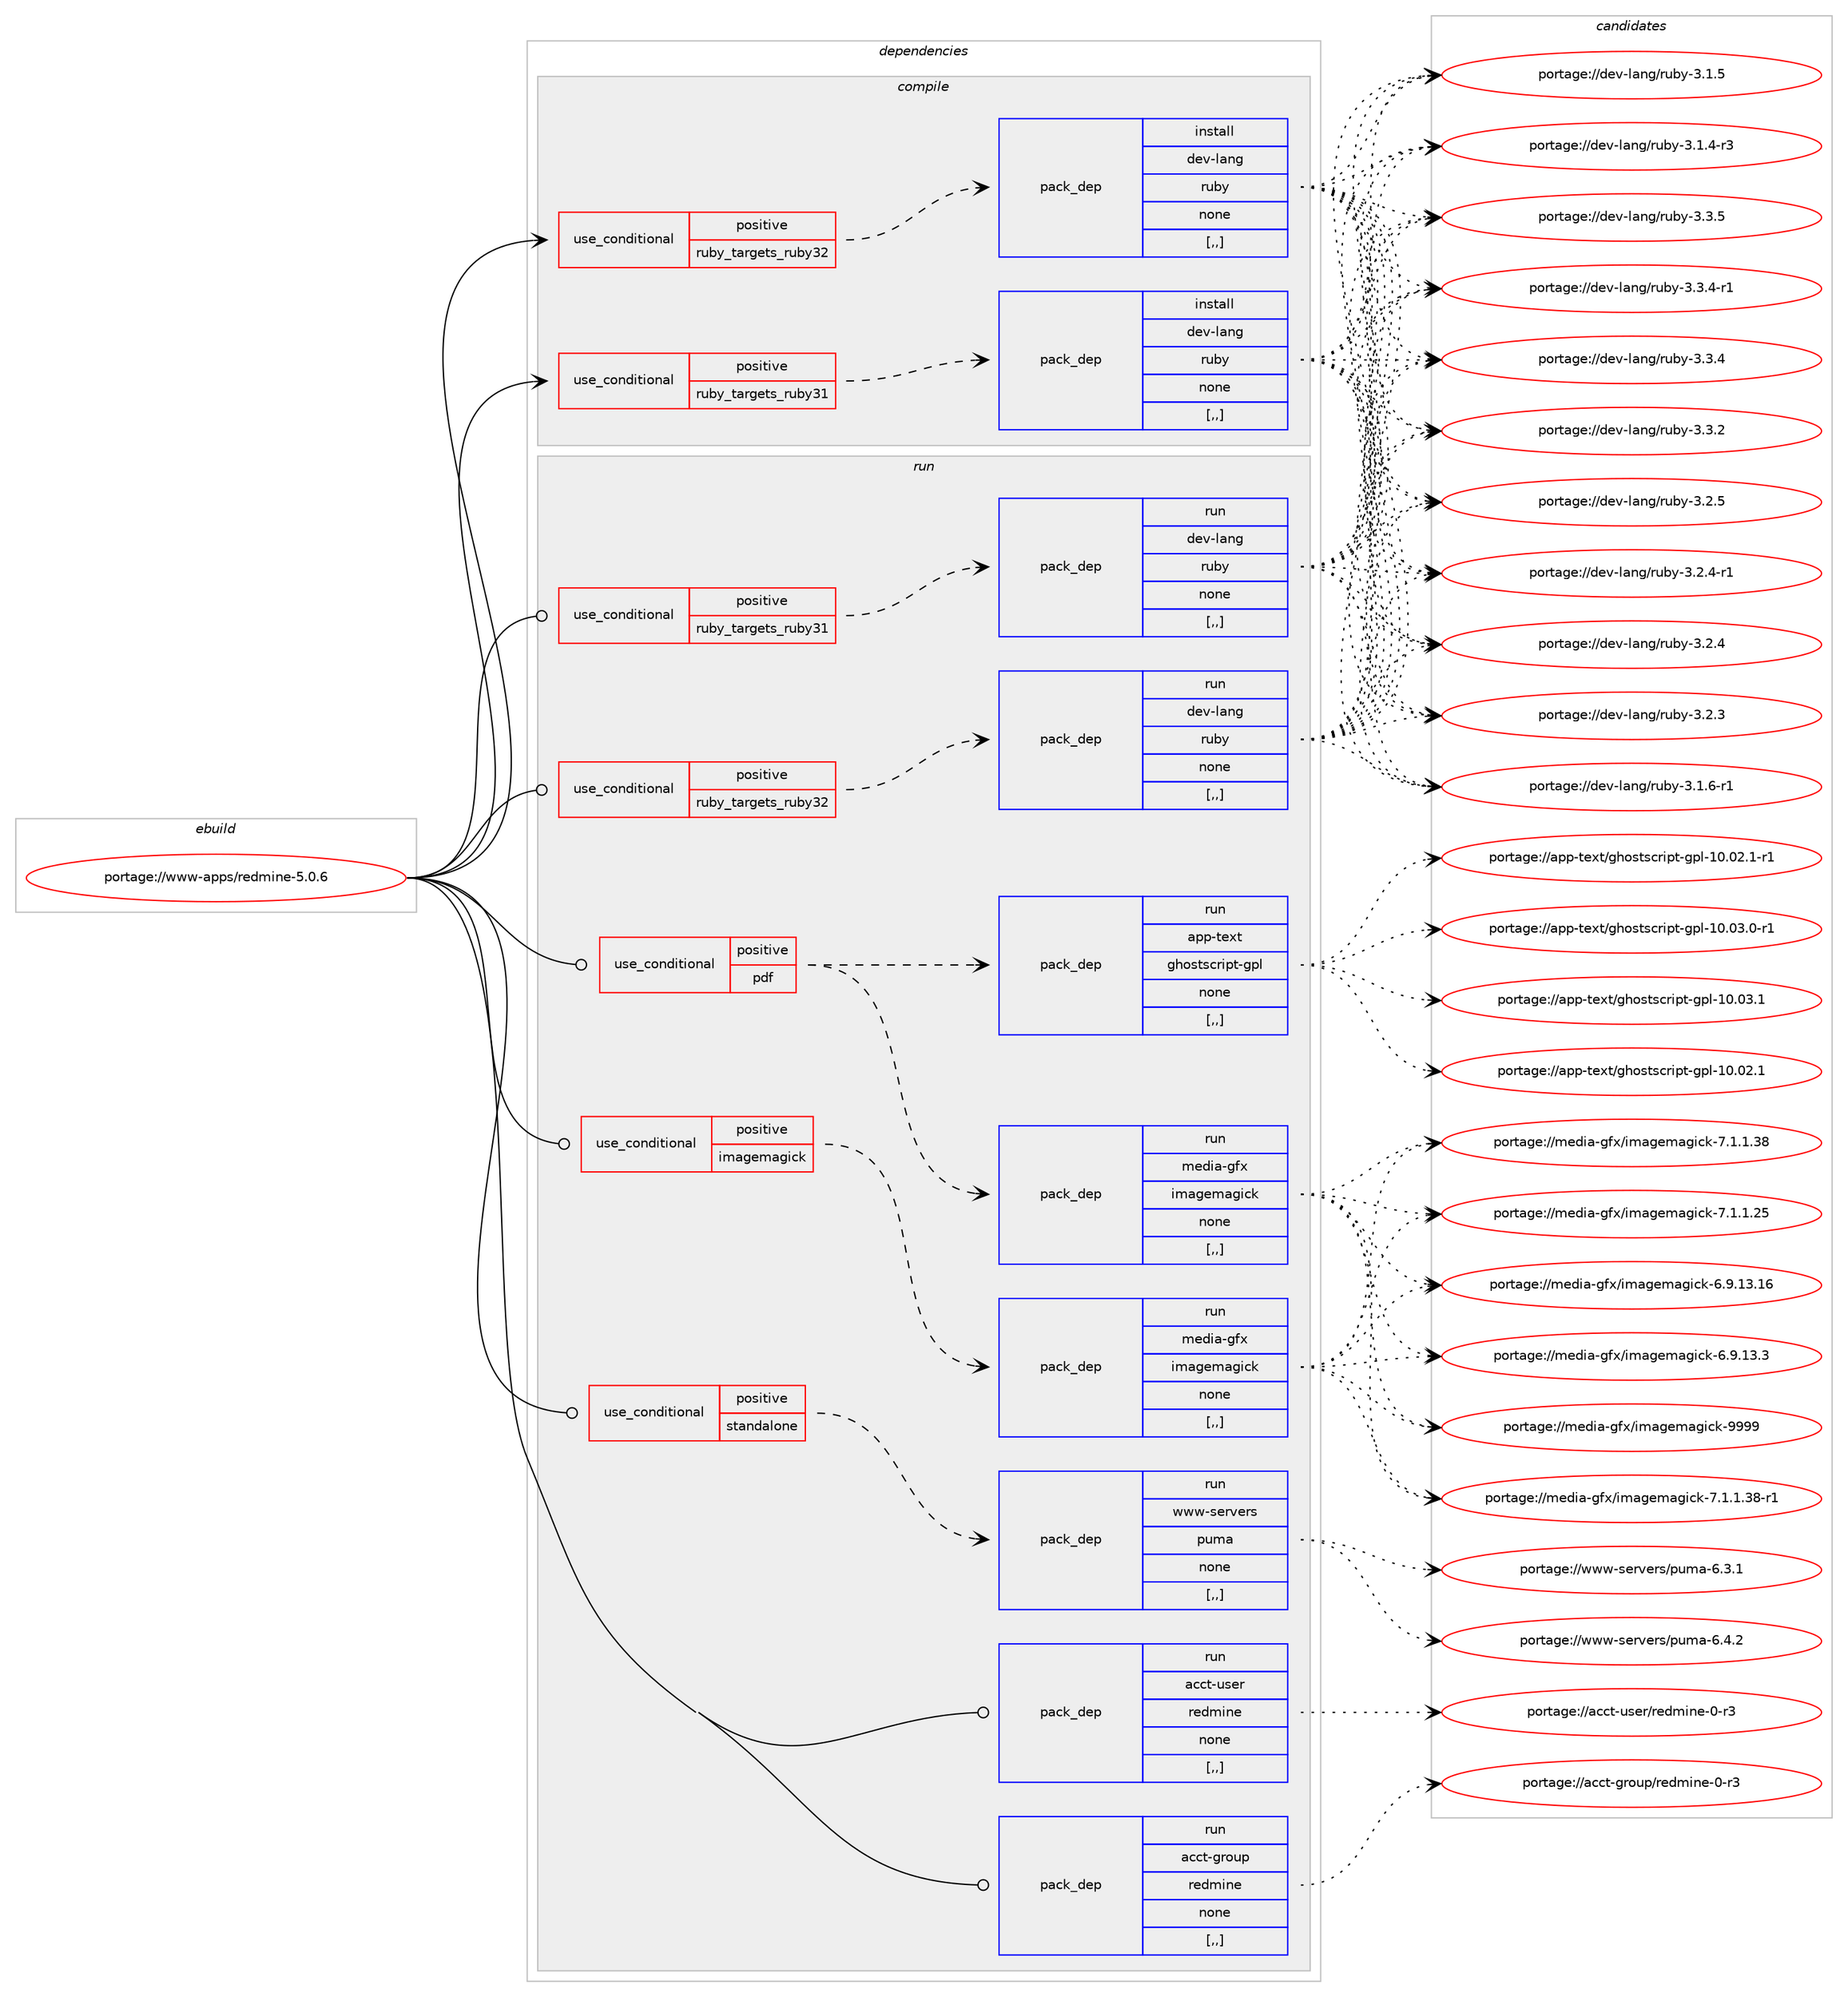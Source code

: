 digraph prolog {

# *************
# Graph options
# *************

newrank=true;
concentrate=true;
compound=true;
graph [rankdir=LR,fontname=Helvetica,fontsize=10,ranksep=1.5];#, ranksep=2.5, nodesep=0.2];
edge  [arrowhead=vee];
node  [fontname=Helvetica,fontsize=10];

# **********
# The ebuild
# **********

subgraph cluster_leftcol {
color=gray;
label=<<i>ebuild</i>>;
id [label="portage://www-apps/redmine-5.0.6", color=red, width=4, href="../www-apps/redmine-5.0.6.svg"];
}

# ****************
# The dependencies
# ****************

subgraph cluster_midcol {
color=gray;
label=<<i>dependencies</i>>;
subgraph cluster_compile {
fillcolor="#eeeeee";
style=filled;
label=<<i>compile</i>>;
subgraph cond253688 {
dependency959545 [label=<<TABLE BORDER="0" CELLBORDER="1" CELLSPACING="0" CELLPADDING="4"><TR><TD ROWSPAN="3" CELLPADDING="10">use_conditional</TD></TR><TR><TD>positive</TD></TR><TR><TD>ruby_targets_ruby31</TD></TR></TABLE>>, shape=none, color=red];
subgraph pack698818 {
dependency959546 [label=<<TABLE BORDER="0" CELLBORDER="1" CELLSPACING="0" CELLPADDING="4" WIDTH="220"><TR><TD ROWSPAN="6" CELLPADDING="30">pack_dep</TD></TR><TR><TD WIDTH="110">install</TD></TR><TR><TD>dev-lang</TD></TR><TR><TD>ruby</TD></TR><TR><TD>none</TD></TR><TR><TD>[,,]</TD></TR></TABLE>>, shape=none, color=blue];
}
dependency959545:e -> dependency959546:w [weight=20,style="dashed",arrowhead="vee"];
}
id:e -> dependency959545:w [weight=20,style="solid",arrowhead="vee"];
subgraph cond253689 {
dependency959547 [label=<<TABLE BORDER="0" CELLBORDER="1" CELLSPACING="0" CELLPADDING="4"><TR><TD ROWSPAN="3" CELLPADDING="10">use_conditional</TD></TR><TR><TD>positive</TD></TR><TR><TD>ruby_targets_ruby32</TD></TR></TABLE>>, shape=none, color=red];
subgraph pack698819 {
dependency959548 [label=<<TABLE BORDER="0" CELLBORDER="1" CELLSPACING="0" CELLPADDING="4" WIDTH="220"><TR><TD ROWSPAN="6" CELLPADDING="30">pack_dep</TD></TR><TR><TD WIDTH="110">install</TD></TR><TR><TD>dev-lang</TD></TR><TR><TD>ruby</TD></TR><TR><TD>none</TD></TR><TR><TD>[,,]</TD></TR></TABLE>>, shape=none, color=blue];
}
dependency959547:e -> dependency959548:w [weight=20,style="dashed",arrowhead="vee"];
}
id:e -> dependency959547:w [weight=20,style="solid",arrowhead="vee"];
}
subgraph cluster_compileandrun {
fillcolor="#eeeeee";
style=filled;
label=<<i>compile and run</i>>;
}
subgraph cluster_run {
fillcolor="#eeeeee";
style=filled;
label=<<i>run</i>>;
subgraph cond253690 {
dependency959549 [label=<<TABLE BORDER="0" CELLBORDER="1" CELLSPACING="0" CELLPADDING="4"><TR><TD ROWSPAN="3" CELLPADDING="10">use_conditional</TD></TR><TR><TD>positive</TD></TR><TR><TD>imagemagick</TD></TR></TABLE>>, shape=none, color=red];
subgraph pack698820 {
dependency959550 [label=<<TABLE BORDER="0" CELLBORDER="1" CELLSPACING="0" CELLPADDING="4" WIDTH="220"><TR><TD ROWSPAN="6" CELLPADDING="30">pack_dep</TD></TR><TR><TD WIDTH="110">run</TD></TR><TR><TD>media-gfx</TD></TR><TR><TD>imagemagick</TD></TR><TR><TD>none</TD></TR><TR><TD>[,,]</TD></TR></TABLE>>, shape=none, color=blue];
}
dependency959549:e -> dependency959550:w [weight=20,style="dashed",arrowhead="vee"];
}
id:e -> dependency959549:w [weight=20,style="solid",arrowhead="odot"];
subgraph cond253691 {
dependency959551 [label=<<TABLE BORDER="0" CELLBORDER="1" CELLSPACING="0" CELLPADDING="4"><TR><TD ROWSPAN="3" CELLPADDING="10">use_conditional</TD></TR><TR><TD>positive</TD></TR><TR><TD>pdf</TD></TR></TABLE>>, shape=none, color=red];
subgraph pack698821 {
dependency959552 [label=<<TABLE BORDER="0" CELLBORDER="1" CELLSPACING="0" CELLPADDING="4" WIDTH="220"><TR><TD ROWSPAN="6" CELLPADDING="30">pack_dep</TD></TR><TR><TD WIDTH="110">run</TD></TR><TR><TD>app-text</TD></TR><TR><TD>ghostscript-gpl</TD></TR><TR><TD>none</TD></TR><TR><TD>[,,]</TD></TR></TABLE>>, shape=none, color=blue];
}
dependency959551:e -> dependency959552:w [weight=20,style="dashed",arrowhead="vee"];
subgraph pack698822 {
dependency959553 [label=<<TABLE BORDER="0" CELLBORDER="1" CELLSPACING="0" CELLPADDING="4" WIDTH="220"><TR><TD ROWSPAN="6" CELLPADDING="30">pack_dep</TD></TR><TR><TD WIDTH="110">run</TD></TR><TR><TD>media-gfx</TD></TR><TR><TD>imagemagick</TD></TR><TR><TD>none</TD></TR><TR><TD>[,,]</TD></TR></TABLE>>, shape=none, color=blue];
}
dependency959551:e -> dependency959553:w [weight=20,style="dashed",arrowhead="vee"];
}
id:e -> dependency959551:w [weight=20,style="solid",arrowhead="odot"];
subgraph cond253692 {
dependency959554 [label=<<TABLE BORDER="0" CELLBORDER="1" CELLSPACING="0" CELLPADDING="4"><TR><TD ROWSPAN="3" CELLPADDING="10">use_conditional</TD></TR><TR><TD>positive</TD></TR><TR><TD>ruby_targets_ruby31</TD></TR></TABLE>>, shape=none, color=red];
subgraph pack698823 {
dependency959555 [label=<<TABLE BORDER="0" CELLBORDER="1" CELLSPACING="0" CELLPADDING="4" WIDTH="220"><TR><TD ROWSPAN="6" CELLPADDING="30">pack_dep</TD></TR><TR><TD WIDTH="110">run</TD></TR><TR><TD>dev-lang</TD></TR><TR><TD>ruby</TD></TR><TR><TD>none</TD></TR><TR><TD>[,,]</TD></TR></TABLE>>, shape=none, color=blue];
}
dependency959554:e -> dependency959555:w [weight=20,style="dashed",arrowhead="vee"];
}
id:e -> dependency959554:w [weight=20,style="solid",arrowhead="odot"];
subgraph cond253693 {
dependency959556 [label=<<TABLE BORDER="0" CELLBORDER="1" CELLSPACING="0" CELLPADDING="4"><TR><TD ROWSPAN="3" CELLPADDING="10">use_conditional</TD></TR><TR><TD>positive</TD></TR><TR><TD>ruby_targets_ruby32</TD></TR></TABLE>>, shape=none, color=red];
subgraph pack698824 {
dependency959557 [label=<<TABLE BORDER="0" CELLBORDER="1" CELLSPACING="0" CELLPADDING="4" WIDTH="220"><TR><TD ROWSPAN="6" CELLPADDING="30">pack_dep</TD></TR><TR><TD WIDTH="110">run</TD></TR><TR><TD>dev-lang</TD></TR><TR><TD>ruby</TD></TR><TR><TD>none</TD></TR><TR><TD>[,,]</TD></TR></TABLE>>, shape=none, color=blue];
}
dependency959556:e -> dependency959557:w [weight=20,style="dashed",arrowhead="vee"];
}
id:e -> dependency959556:w [weight=20,style="solid",arrowhead="odot"];
subgraph cond253694 {
dependency959558 [label=<<TABLE BORDER="0" CELLBORDER="1" CELLSPACING="0" CELLPADDING="4"><TR><TD ROWSPAN="3" CELLPADDING="10">use_conditional</TD></TR><TR><TD>positive</TD></TR><TR><TD>standalone</TD></TR></TABLE>>, shape=none, color=red];
subgraph pack698825 {
dependency959559 [label=<<TABLE BORDER="0" CELLBORDER="1" CELLSPACING="0" CELLPADDING="4" WIDTH="220"><TR><TD ROWSPAN="6" CELLPADDING="30">pack_dep</TD></TR><TR><TD WIDTH="110">run</TD></TR><TR><TD>www-servers</TD></TR><TR><TD>puma</TD></TR><TR><TD>none</TD></TR><TR><TD>[,,]</TD></TR></TABLE>>, shape=none, color=blue];
}
dependency959558:e -> dependency959559:w [weight=20,style="dashed",arrowhead="vee"];
}
id:e -> dependency959558:w [weight=20,style="solid",arrowhead="odot"];
subgraph pack698826 {
dependency959560 [label=<<TABLE BORDER="0" CELLBORDER="1" CELLSPACING="0" CELLPADDING="4" WIDTH="220"><TR><TD ROWSPAN="6" CELLPADDING="30">pack_dep</TD></TR><TR><TD WIDTH="110">run</TD></TR><TR><TD>acct-group</TD></TR><TR><TD>redmine</TD></TR><TR><TD>none</TD></TR><TR><TD>[,,]</TD></TR></TABLE>>, shape=none, color=blue];
}
id:e -> dependency959560:w [weight=20,style="solid",arrowhead="odot"];
subgraph pack698827 {
dependency959561 [label=<<TABLE BORDER="0" CELLBORDER="1" CELLSPACING="0" CELLPADDING="4" WIDTH="220"><TR><TD ROWSPAN="6" CELLPADDING="30">pack_dep</TD></TR><TR><TD WIDTH="110">run</TD></TR><TR><TD>acct-user</TD></TR><TR><TD>redmine</TD></TR><TR><TD>none</TD></TR><TR><TD>[,,]</TD></TR></TABLE>>, shape=none, color=blue];
}
id:e -> dependency959561:w [weight=20,style="solid",arrowhead="odot"];
}
}

# **************
# The candidates
# **************

subgraph cluster_choices {
rank=same;
color=gray;
label=<<i>candidates</i>>;

subgraph choice698818 {
color=black;
nodesep=1;
choice10010111845108971101034711411798121455146514653 [label="portage://dev-lang/ruby-3.3.5", color=red, width=4,href="../dev-lang/ruby-3.3.5.svg"];
choice100101118451089711010347114117981214551465146524511449 [label="portage://dev-lang/ruby-3.3.4-r1", color=red, width=4,href="../dev-lang/ruby-3.3.4-r1.svg"];
choice10010111845108971101034711411798121455146514652 [label="portage://dev-lang/ruby-3.3.4", color=red, width=4,href="../dev-lang/ruby-3.3.4.svg"];
choice10010111845108971101034711411798121455146514650 [label="portage://dev-lang/ruby-3.3.2", color=red, width=4,href="../dev-lang/ruby-3.3.2.svg"];
choice10010111845108971101034711411798121455146504653 [label="portage://dev-lang/ruby-3.2.5", color=red, width=4,href="../dev-lang/ruby-3.2.5.svg"];
choice100101118451089711010347114117981214551465046524511449 [label="portage://dev-lang/ruby-3.2.4-r1", color=red, width=4,href="../dev-lang/ruby-3.2.4-r1.svg"];
choice10010111845108971101034711411798121455146504652 [label="portage://dev-lang/ruby-3.2.4", color=red, width=4,href="../dev-lang/ruby-3.2.4.svg"];
choice10010111845108971101034711411798121455146504651 [label="portage://dev-lang/ruby-3.2.3", color=red, width=4,href="../dev-lang/ruby-3.2.3.svg"];
choice100101118451089711010347114117981214551464946544511449 [label="portage://dev-lang/ruby-3.1.6-r1", color=red, width=4,href="../dev-lang/ruby-3.1.6-r1.svg"];
choice10010111845108971101034711411798121455146494653 [label="portage://dev-lang/ruby-3.1.5", color=red, width=4,href="../dev-lang/ruby-3.1.5.svg"];
choice100101118451089711010347114117981214551464946524511451 [label="portage://dev-lang/ruby-3.1.4-r3", color=red, width=4,href="../dev-lang/ruby-3.1.4-r3.svg"];
dependency959546:e -> choice10010111845108971101034711411798121455146514653:w [style=dotted,weight="100"];
dependency959546:e -> choice100101118451089711010347114117981214551465146524511449:w [style=dotted,weight="100"];
dependency959546:e -> choice10010111845108971101034711411798121455146514652:w [style=dotted,weight="100"];
dependency959546:e -> choice10010111845108971101034711411798121455146514650:w [style=dotted,weight="100"];
dependency959546:e -> choice10010111845108971101034711411798121455146504653:w [style=dotted,weight="100"];
dependency959546:e -> choice100101118451089711010347114117981214551465046524511449:w [style=dotted,weight="100"];
dependency959546:e -> choice10010111845108971101034711411798121455146504652:w [style=dotted,weight="100"];
dependency959546:e -> choice10010111845108971101034711411798121455146504651:w [style=dotted,weight="100"];
dependency959546:e -> choice100101118451089711010347114117981214551464946544511449:w [style=dotted,weight="100"];
dependency959546:e -> choice10010111845108971101034711411798121455146494653:w [style=dotted,weight="100"];
dependency959546:e -> choice100101118451089711010347114117981214551464946524511451:w [style=dotted,weight="100"];
}
subgraph choice698819 {
color=black;
nodesep=1;
choice10010111845108971101034711411798121455146514653 [label="portage://dev-lang/ruby-3.3.5", color=red, width=4,href="../dev-lang/ruby-3.3.5.svg"];
choice100101118451089711010347114117981214551465146524511449 [label="portage://dev-lang/ruby-3.3.4-r1", color=red, width=4,href="../dev-lang/ruby-3.3.4-r1.svg"];
choice10010111845108971101034711411798121455146514652 [label="portage://dev-lang/ruby-3.3.4", color=red, width=4,href="../dev-lang/ruby-3.3.4.svg"];
choice10010111845108971101034711411798121455146514650 [label="portage://dev-lang/ruby-3.3.2", color=red, width=4,href="../dev-lang/ruby-3.3.2.svg"];
choice10010111845108971101034711411798121455146504653 [label="portage://dev-lang/ruby-3.2.5", color=red, width=4,href="../dev-lang/ruby-3.2.5.svg"];
choice100101118451089711010347114117981214551465046524511449 [label="portage://dev-lang/ruby-3.2.4-r1", color=red, width=4,href="../dev-lang/ruby-3.2.4-r1.svg"];
choice10010111845108971101034711411798121455146504652 [label="portage://dev-lang/ruby-3.2.4", color=red, width=4,href="../dev-lang/ruby-3.2.4.svg"];
choice10010111845108971101034711411798121455146504651 [label="portage://dev-lang/ruby-3.2.3", color=red, width=4,href="../dev-lang/ruby-3.2.3.svg"];
choice100101118451089711010347114117981214551464946544511449 [label="portage://dev-lang/ruby-3.1.6-r1", color=red, width=4,href="../dev-lang/ruby-3.1.6-r1.svg"];
choice10010111845108971101034711411798121455146494653 [label="portage://dev-lang/ruby-3.1.5", color=red, width=4,href="../dev-lang/ruby-3.1.5.svg"];
choice100101118451089711010347114117981214551464946524511451 [label="portage://dev-lang/ruby-3.1.4-r3", color=red, width=4,href="../dev-lang/ruby-3.1.4-r3.svg"];
dependency959548:e -> choice10010111845108971101034711411798121455146514653:w [style=dotted,weight="100"];
dependency959548:e -> choice100101118451089711010347114117981214551465146524511449:w [style=dotted,weight="100"];
dependency959548:e -> choice10010111845108971101034711411798121455146514652:w [style=dotted,weight="100"];
dependency959548:e -> choice10010111845108971101034711411798121455146514650:w [style=dotted,weight="100"];
dependency959548:e -> choice10010111845108971101034711411798121455146504653:w [style=dotted,weight="100"];
dependency959548:e -> choice100101118451089711010347114117981214551465046524511449:w [style=dotted,weight="100"];
dependency959548:e -> choice10010111845108971101034711411798121455146504652:w [style=dotted,weight="100"];
dependency959548:e -> choice10010111845108971101034711411798121455146504651:w [style=dotted,weight="100"];
dependency959548:e -> choice100101118451089711010347114117981214551464946544511449:w [style=dotted,weight="100"];
dependency959548:e -> choice10010111845108971101034711411798121455146494653:w [style=dotted,weight="100"];
dependency959548:e -> choice100101118451089711010347114117981214551464946524511451:w [style=dotted,weight="100"];
}
subgraph choice698820 {
color=black;
nodesep=1;
choice1091011001059745103102120471051099710310110997103105991074557575757 [label="portage://media-gfx/imagemagick-9999", color=red, width=4,href="../media-gfx/imagemagick-9999.svg"];
choice1091011001059745103102120471051099710310110997103105991074555464946494651564511449 [label="portage://media-gfx/imagemagick-7.1.1.38-r1", color=red, width=4,href="../media-gfx/imagemagick-7.1.1.38-r1.svg"];
choice109101100105974510310212047105109971031011099710310599107455546494649465156 [label="portage://media-gfx/imagemagick-7.1.1.38", color=red, width=4,href="../media-gfx/imagemagick-7.1.1.38.svg"];
choice109101100105974510310212047105109971031011099710310599107455546494649465053 [label="portage://media-gfx/imagemagick-7.1.1.25", color=red, width=4,href="../media-gfx/imagemagick-7.1.1.25.svg"];
choice10910110010597451031021204710510997103101109971031059910745544657464951464954 [label="portage://media-gfx/imagemagick-6.9.13.16", color=red, width=4,href="../media-gfx/imagemagick-6.9.13.16.svg"];
choice109101100105974510310212047105109971031011099710310599107455446574649514651 [label="portage://media-gfx/imagemagick-6.9.13.3", color=red, width=4,href="../media-gfx/imagemagick-6.9.13.3.svg"];
dependency959550:e -> choice1091011001059745103102120471051099710310110997103105991074557575757:w [style=dotted,weight="100"];
dependency959550:e -> choice1091011001059745103102120471051099710310110997103105991074555464946494651564511449:w [style=dotted,weight="100"];
dependency959550:e -> choice109101100105974510310212047105109971031011099710310599107455546494649465156:w [style=dotted,weight="100"];
dependency959550:e -> choice109101100105974510310212047105109971031011099710310599107455546494649465053:w [style=dotted,weight="100"];
dependency959550:e -> choice10910110010597451031021204710510997103101109971031059910745544657464951464954:w [style=dotted,weight="100"];
dependency959550:e -> choice109101100105974510310212047105109971031011099710310599107455446574649514651:w [style=dotted,weight="100"];
}
subgraph choice698821 {
color=black;
nodesep=1;
choice97112112451161011201164710310411111511611599114105112116451031121084549484648514649 [label="portage://app-text/ghostscript-gpl-10.03.1", color=red, width=4,href="../app-text/ghostscript-gpl-10.03.1.svg"];
choice971121124511610112011647103104111115116115991141051121164510311210845494846485146484511449 [label="portage://app-text/ghostscript-gpl-10.03.0-r1", color=red, width=4,href="../app-text/ghostscript-gpl-10.03.0-r1.svg"];
choice971121124511610112011647103104111115116115991141051121164510311210845494846485046494511449 [label="portage://app-text/ghostscript-gpl-10.02.1-r1", color=red, width=4,href="../app-text/ghostscript-gpl-10.02.1-r1.svg"];
choice97112112451161011201164710310411111511611599114105112116451031121084549484648504649 [label="portage://app-text/ghostscript-gpl-10.02.1", color=red, width=4,href="../app-text/ghostscript-gpl-10.02.1.svg"];
dependency959552:e -> choice97112112451161011201164710310411111511611599114105112116451031121084549484648514649:w [style=dotted,weight="100"];
dependency959552:e -> choice971121124511610112011647103104111115116115991141051121164510311210845494846485146484511449:w [style=dotted,weight="100"];
dependency959552:e -> choice971121124511610112011647103104111115116115991141051121164510311210845494846485046494511449:w [style=dotted,weight="100"];
dependency959552:e -> choice97112112451161011201164710310411111511611599114105112116451031121084549484648504649:w [style=dotted,weight="100"];
}
subgraph choice698822 {
color=black;
nodesep=1;
choice1091011001059745103102120471051099710310110997103105991074557575757 [label="portage://media-gfx/imagemagick-9999", color=red, width=4,href="../media-gfx/imagemagick-9999.svg"];
choice1091011001059745103102120471051099710310110997103105991074555464946494651564511449 [label="portage://media-gfx/imagemagick-7.1.1.38-r1", color=red, width=4,href="../media-gfx/imagemagick-7.1.1.38-r1.svg"];
choice109101100105974510310212047105109971031011099710310599107455546494649465156 [label="portage://media-gfx/imagemagick-7.1.1.38", color=red, width=4,href="../media-gfx/imagemagick-7.1.1.38.svg"];
choice109101100105974510310212047105109971031011099710310599107455546494649465053 [label="portage://media-gfx/imagemagick-7.1.1.25", color=red, width=4,href="../media-gfx/imagemagick-7.1.1.25.svg"];
choice10910110010597451031021204710510997103101109971031059910745544657464951464954 [label="portage://media-gfx/imagemagick-6.9.13.16", color=red, width=4,href="../media-gfx/imagemagick-6.9.13.16.svg"];
choice109101100105974510310212047105109971031011099710310599107455446574649514651 [label="portage://media-gfx/imagemagick-6.9.13.3", color=red, width=4,href="../media-gfx/imagemagick-6.9.13.3.svg"];
dependency959553:e -> choice1091011001059745103102120471051099710310110997103105991074557575757:w [style=dotted,weight="100"];
dependency959553:e -> choice1091011001059745103102120471051099710310110997103105991074555464946494651564511449:w [style=dotted,weight="100"];
dependency959553:e -> choice109101100105974510310212047105109971031011099710310599107455546494649465156:w [style=dotted,weight="100"];
dependency959553:e -> choice109101100105974510310212047105109971031011099710310599107455546494649465053:w [style=dotted,weight="100"];
dependency959553:e -> choice10910110010597451031021204710510997103101109971031059910745544657464951464954:w [style=dotted,weight="100"];
dependency959553:e -> choice109101100105974510310212047105109971031011099710310599107455446574649514651:w [style=dotted,weight="100"];
}
subgraph choice698823 {
color=black;
nodesep=1;
choice10010111845108971101034711411798121455146514653 [label="portage://dev-lang/ruby-3.3.5", color=red, width=4,href="../dev-lang/ruby-3.3.5.svg"];
choice100101118451089711010347114117981214551465146524511449 [label="portage://dev-lang/ruby-3.3.4-r1", color=red, width=4,href="../dev-lang/ruby-3.3.4-r1.svg"];
choice10010111845108971101034711411798121455146514652 [label="portage://dev-lang/ruby-3.3.4", color=red, width=4,href="../dev-lang/ruby-3.3.4.svg"];
choice10010111845108971101034711411798121455146514650 [label="portage://dev-lang/ruby-3.3.2", color=red, width=4,href="../dev-lang/ruby-3.3.2.svg"];
choice10010111845108971101034711411798121455146504653 [label="portage://dev-lang/ruby-3.2.5", color=red, width=4,href="../dev-lang/ruby-3.2.5.svg"];
choice100101118451089711010347114117981214551465046524511449 [label="portage://dev-lang/ruby-3.2.4-r1", color=red, width=4,href="../dev-lang/ruby-3.2.4-r1.svg"];
choice10010111845108971101034711411798121455146504652 [label="portage://dev-lang/ruby-3.2.4", color=red, width=4,href="../dev-lang/ruby-3.2.4.svg"];
choice10010111845108971101034711411798121455146504651 [label="portage://dev-lang/ruby-3.2.3", color=red, width=4,href="../dev-lang/ruby-3.2.3.svg"];
choice100101118451089711010347114117981214551464946544511449 [label="portage://dev-lang/ruby-3.1.6-r1", color=red, width=4,href="../dev-lang/ruby-3.1.6-r1.svg"];
choice10010111845108971101034711411798121455146494653 [label="portage://dev-lang/ruby-3.1.5", color=red, width=4,href="../dev-lang/ruby-3.1.5.svg"];
choice100101118451089711010347114117981214551464946524511451 [label="portage://dev-lang/ruby-3.1.4-r3", color=red, width=4,href="../dev-lang/ruby-3.1.4-r3.svg"];
dependency959555:e -> choice10010111845108971101034711411798121455146514653:w [style=dotted,weight="100"];
dependency959555:e -> choice100101118451089711010347114117981214551465146524511449:w [style=dotted,weight="100"];
dependency959555:e -> choice10010111845108971101034711411798121455146514652:w [style=dotted,weight="100"];
dependency959555:e -> choice10010111845108971101034711411798121455146514650:w [style=dotted,weight="100"];
dependency959555:e -> choice10010111845108971101034711411798121455146504653:w [style=dotted,weight="100"];
dependency959555:e -> choice100101118451089711010347114117981214551465046524511449:w [style=dotted,weight="100"];
dependency959555:e -> choice10010111845108971101034711411798121455146504652:w [style=dotted,weight="100"];
dependency959555:e -> choice10010111845108971101034711411798121455146504651:w [style=dotted,weight="100"];
dependency959555:e -> choice100101118451089711010347114117981214551464946544511449:w [style=dotted,weight="100"];
dependency959555:e -> choice10010111845108971101034711411798121455146494653:w [style=dotted,weight="100"];
dependency959555:e -> choice100101118451089711010347114117981214551464946524511451:w [style=dotted,weight="100"];
}
subgraph choice698824 {
color=black;
nodesep=1;
choice10010111845108971101034711411798121455146514653 [label="portage://dev-lang/ruby-3.3.5", color=red, width=4,href="../dev-lang/ruby-3.3.5.svg"];
choice100101118451089711010347114117981214551465146524511449 [label="portage://dev-lang/ruby-3.3.4-r1", color=red, width=4,href="../dev-lang/ruby-3.3.4-r1.svg"];
choice10010111845108971101034711411798121455146514652 [label="portage://dev-lang/ruby-3.3.4", color=red, width=4,href="../dev-lang/ruby-3.3.4.svg"];
choice10010111845108971101034711411798121455146514650 [label="portage://dev-lang/ruby-3.3.2", color=red, width=4,href="../dev-lang/ruby-3.3.2.svg"];
choice10010111845108971101034711411798121455146504653 [label="portage://dev-lang/ruby-3.2.5", color=red, width=4,href="../dev-lang/ruby-3.2.5.svg"];
choice100101118451089711010347114117981214551465046524511449 [label="portage://dev-lang/ruby-3.2.4-r1", color=red, width=4,href="../dev-lang/ruby-3.2.4-r1.svg"];
choice10010111845108971101034711411798121455146504652 [label="portage://dev-lang/ruby-3.2.4", color=red, width=4,href="../dev-lang/ruby-3.2.4.svg"];
choice10010111845108971101034711411798121455146504651 [label="portage://dev-lang/ruby-3.2.3", color=red, width=4,href="../dev-lang/ruby-3.2.3.svg"];
choice100101118451089711010347114117981214551464946544511449 [label="portage://dev-lang/ruby-3.1.6-r1", color=red, width=4,href="../dev-lang/ruby-3.1.6-r1.svg"];
choice10010111845108971101034711411798121455146494653 [label="portage://dev-lang/ruby-3.1.5", color=red, width=4,href="../dev-lang/ruby-3.1.5.svg"];
choice100101118451089711010347114117981214551464946524511451 [label="portage://dev-lang/ruby-3.1.4-r3", color=red, width=4,href="../dev-lang/ruby-3.1.4-r3.svg"];
dependency959557:e -> choice10010111845108971101034711411798121455146514653:w [style=dotted,weight="100"];
dependency959557:e -> choice100101118451089711010347114117981214551465146524511449:w [style=dotted,weight="100"];
dependency959557:e -> choice10010111845108971101034711411798121455146514652:w [style=dotted,weight="100"];
dependency959557:e -> choice10010111845108971101034711411798121455146514650:w [style=dotted,weight="100"];
dependency959557:e -> choice10010111845108971101034711411798121455146504653:w [style=dotted,weight="100"];
dependency959557:e -> choice100101118451089711010347114117981214551465046524511449:w [style=dotted,weight="100"];
dependency959557:e -> choice10010111845108971101034711411798121455146504652:w [style=dotted,weight="100"];
dependency959557:e -> choice10010111845108971101034711411798121455146504651:w [style=dotted,weight="100"];
dependency959557:e -> choice100101118451089711010347114117981214551464946544511449:w [style=dotted,weight="100"];
dependency959557:e -> choice10010111845108971101034711411798121455146494653:w [style=dotted,weight="100"];
dependency959557:e -> choice100101118451089711010347114117981214551464946524511451:w [style=dotted,weight="100"];
}
subgraph choice698825 {
color=black;
nodesep=1;
choice119119119451151011141181011141154711211710997455446524650 [label="portage://www-servers/puma-6.4.2", color=red, width=4,href="../www-servers/puma-6.4.2.svg"];
choice119119119451151011141181011141154711211710997455446514649 [label="portage://www-servers/puma-6.3.1", color=red, width=4,href="../www-servers/puma-6.3.1.svg"];
dependency959559:e -> choice119119119451151011141181011141154711211710997455446524650:w [style=dotted,weight="100"];
dependency959559:e -> choice119119119451151011141181011141154711211710997455446514649:w [style=dotted,weight="100"];
}
subgraph choice698826 {
color=black;
nodesep=1;
choice979999116451031141111171124711410110010910511010145484511451 [label="portage://acct-group/redmine-0-r3", color=red, width=4,href="../acct-group/redmine-0-r3.svg"];
dependency959560:e -> choice979999116451031141111171124711410110010910511010145484511451:w [style=dotted,weight="100"];
}
subgraph choice698827 {
color=black;
nodesep=1;
choice979999116451171151011144711410110010910511010145484511451 [label="portage://acct-user/redmine-0-r3", color=red, width=4,href="../acct-user/redmine-0-r3.svg"];
dependency959561:e -> choice979999116451171151011144711410110010910511010145484511451:w [style=dotted,weight="100"];
}
}

}

